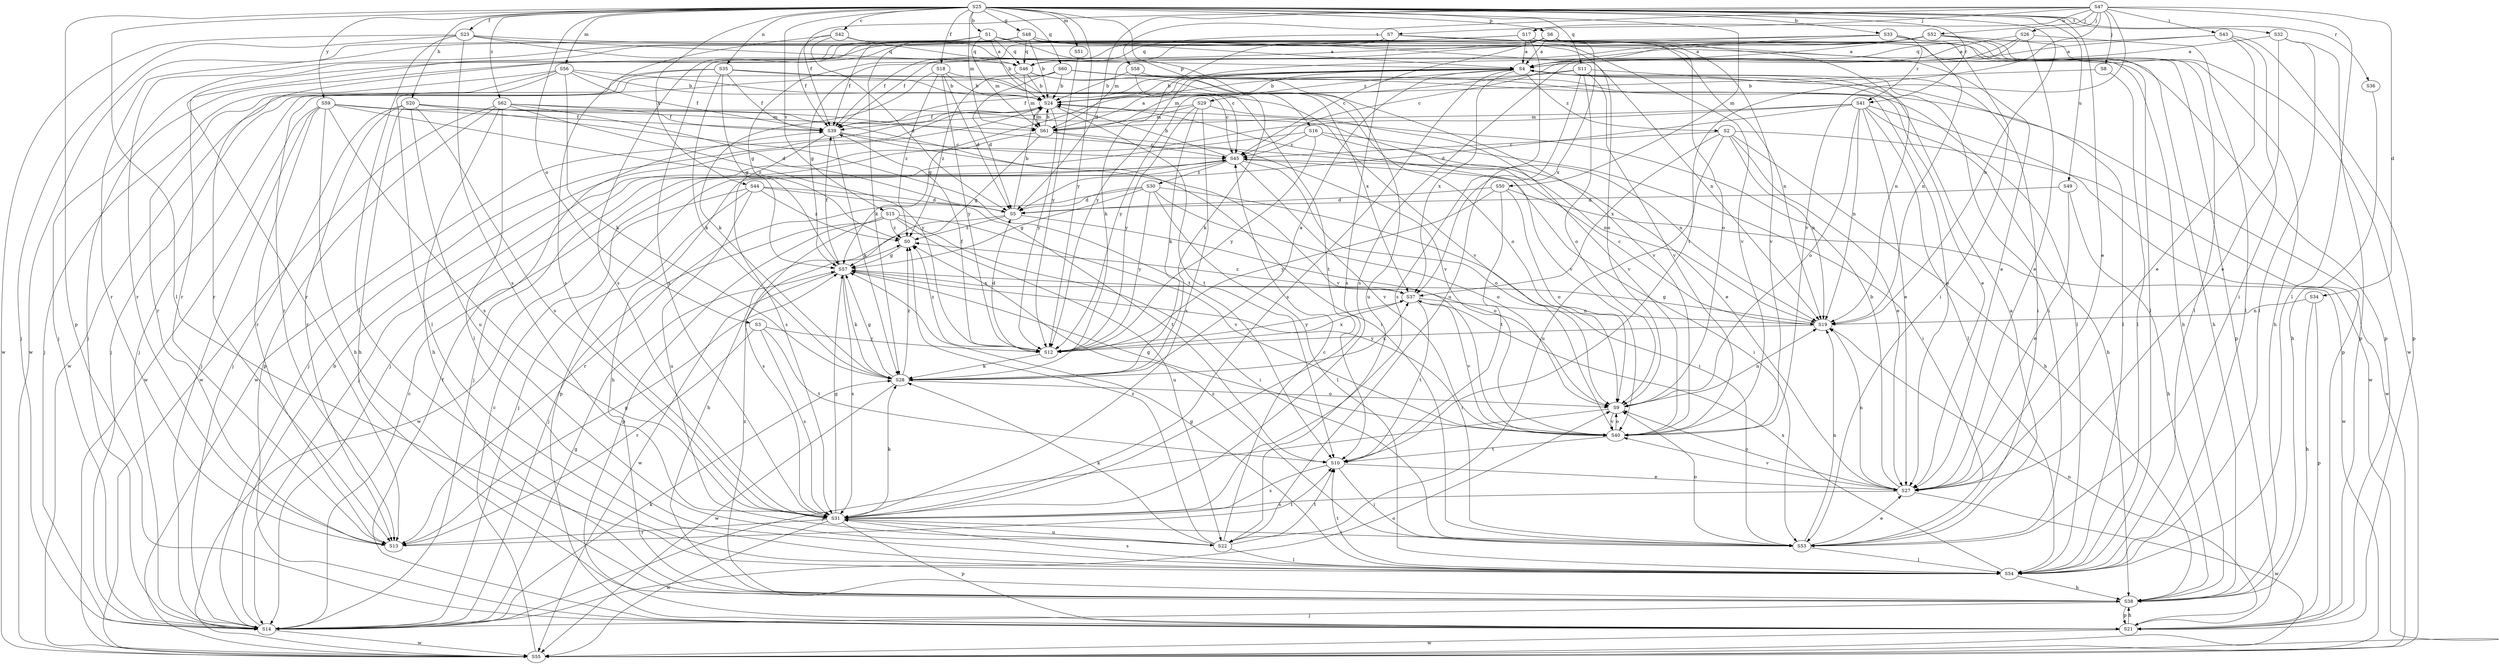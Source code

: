 strict digraph  {
S25;
S47;
S4;
S33;
S1;
S24;
S42;
S45;
S34;
S5;
S27;
S18;
S23;
S39;
S48;
S57;
S20;
S38;
S43;
S53;
S26;
S8;
S7;
S52;
S14;
S28;
S54;
S51;
S56;
S50;
S61;
S35;
S19;
S3;
S9;
S16;
S6;
S21;
S11;
S60;
S46;
S36;
S41;
S13;
S31;
S32;
S58;
S10;
S49;
S17;
S22;
S15;
S40;
S55;
S44;
S37;
S59;
S12;
S62;
S29;
S2;
S30;
S0;
S25 -> S33  [label=b];
S25 -> S1  [label=b];
S25 -> S42  [label=c];
S25 -> S27  [label=e];
S25 -> S18  [label=f];
S25 -> S23  [label=f];
S25 -> S48  [label=g];
S25 -> S20  [label=h];
S25 -> S54  [label=l];
S25 -> S51  [label=m];
S25 -> S56  [label=m];
S25 -> S50  [label=m];
S25 -> S61  [label=m];
S25 -> S35  [label=n];
S25 -> S19  [label=n];
S25 -> S3  [label=o];
S25 -> S16  [label=p];
S25 -> S6  [label=p];
S25 -> S21  [label=p];
S25 -> S11  [label=q];
S25 -> S60  [label=q];
S25 -> S36  [label=r];
S25 -> S41  [label=r];
S25 -> S32  [label=t];
S25 -> S49  [label=u];
S25 -> S15  [label=v];
S25 -> S44  [label=x];
S25 -> S59  [label=y];
S25 -> S12  [label=y];
S25 -> S62  [label=z];
S47 -> S34  [label=d];
S47 -> S5  [label=d];
S47 -> S39  [label=f];
S47 -> S43  [label=i];
S47 -> S26  [label=j];
S47 -> S8  [label=j];
S47 -> S7  [label=j];
S47 -> S52  [label=j];
S47 -> S54  [label=l];
S47 -> S58  [label=t];
S47 -> S10  [label=t];
S47 -> S17  [label=u];
S47 -> S40  [label=v];
S4 -> S24  [label=b];
S4 -> S27  [label=e];
S4 -> S39  [label=f];
S4 -> S57  [label=g];
S4 -> S53  [label=i];
S4 -> S54  [label=l];
S4 -> S61  [label=m];
S4 -> S31  [label=s];
S4 -> S37  [label=x];
S4 -> S29  [label=z];
S4 -> S2  [label=z];
S33 -> S4  [label=a];
S33 -> S57  [label=g];
S33 -> S53  [label=i];
S33 -> S21  [label=p];
S33 -> S41  [label=r];
S33 -> S13  [label=r];
S1 -> S24  [label=b];
S1 -> S27  [label=e];
S1 -> S61  [label=m];
S1 -> S9  [label=o];
S1 -> S46  [label=q];
S1 -> S13  [label=r];
S1 -> S31  [label=s];
S1 -> S22  [label=u];
S1 -> S55  [label=w];
S24 -> S39  [label=f];
S24 -> S14  [label=j];
S24 -> S61  [label=m];
S24 -> S10  [label=t];
S24 -> S40  [label=v];
S24 -> S55  [label=w];
S24 -> S12  [label=y];
S42 -> S4  [label=a];
S42 -> S5  [label=d];
S42 -> S39  [label=f];
S42 -> S46  [label=q];
S42 -> S31  [label=s];
S45 -> S24  [label=b];
S45 -> S38  [label=h];
S45 -> S53  [label=i];
S45 -> S9  [label=o];
S45 -> S21  [label=p];
S45 -> S40  [label=v];
S45 -> S30  [label=z];
S34 -> S38  [label=h];
S34 -> S19  [label=n];
S34 -> S21  [label=p];
S5 -> S24  [label=b];
S5 -> S38  [label=h];
S5 -> S9  [label=o];
S5 -> S0  [label=z];
S27 -> S24  [label=b];
S27 -> S19  [label=n];
S27 -> S9  [label=o];
S27 -> S31  [label=s];
S27 -> S40  [label=v];
S27 -> S55  [label=w];
S18 -> S24  [label=b];
S18 -> S45  [label=c];
S18 -> S5  [label=d];
S18 -> S28  [label=k];
S18 -> S12  [label=y];
S18 -> S0  [label=z];
S23 -> S45  [label=c];
S23 -> S14  [label=j];
S23 -> S54  [label=l];
S23 -> S19  [label=n];
S23 -> S46  [label=q];
S23 -> S31  [label=s];
S23 -> S55  [label=w];
S39 -> S45  [label=c];
S39 -> S28  [label=k];
S39 -> S31  [label=s];
S39 -> S40  [label=v];
S48 -> S4  [label=a];
S48 -> S24  [label=b];
S48 -> S39  [label=f];
S48 -> S38  [label=h];
S48 -> S28  [label=k];
S48 -> S19  [label=n];
S48 -> S46  [label=q];
S48 -> S13  [label=r];
S48 -> S31  [label=s];
S48 -> S40  [label=v];
S57 -> S39  [label=f];
S57 -> S53  [label=i];
S57 -> S28  [label=k];
S57 -> S31  [label=s];
S57 -> S55  [label=w];
S57 -> S37  [label=x];
S20 -> S38  [label=h];
S20 -> S14  [label=j];
S20 -> S61  [label=m];
S20 -> S13  [label=r];
S20 -> S31  [label=s];
S20 -> S10  [label=t];
S20 -> S22  [label=u];
S20 -> S40  [label=v];
S38 -> S14  [label=j];
S38 -> S21  [label=p];
S38 -> S0  [label=z];
S43 -> S4  [label=a];
S43 -> S27  [label=e];
S43 -> S53  [label=i];
S43 -> S21  [label=p];
S43 -> S46  [label=q];
S53 -> S4  [label=a];
S53 -> S27  [label=e];
S53 -> S54  [label=l];
S53 -> S19  [label=n];
S53 -> S9  [label=o];
S53 -> S0  [label=z];
S26 -> S4  [label=a];
S26 -> S45  [label=c];
S26 -> S27  [label=e];
S26 -> S54  [label=l];
S26 -> S31  [label=s];
S8 -> S24  [label=b];
S8 -> S54  [label=l];
S7 -> S39  [label=f];
S7 -> S57  [label=g];
S7 -> S54  [label=l];
S7 -> S19  [label=n];
S7 -> S46  [label=q];
S7 -> S13  [label=r];
S7 -> S31  [label=s];
S7 -> S40  [label=v];
S52 -> S4  [label=a];
S52 -> S38  [label=h];
S52 -> S14  [label=j];
S52 -> S54  [label=l];
S52 -> S61  [label=m];
S52 -> S55  [label=w];
S52 -> S12  [label=y];
S14 -> S24  [label=b];
S14 -> S45  [label=c];
S14 -> S57  [label=g];
S14 -> S28  [label=k];
S14 -> S9  [label=o];
S14 -> S55  [label=w];
S28 -> S4  [label=a];
S28 -> S57  [label=g];
S28 -> S9  [label=o];
S28 -> S55  [label=w];
S28 -> S37  [label=x];
S28 -> S0  [label=z];
S54 -> S57  [label=g];
S54 -> S38  [label=h];
S54 -> S31  [label=s];
S54 -> S10  [label=t];
S54 -> S37  [label=x];
S51 -> S12  [label=y];
S56 -> S24  [label=b];
S56 -> S39  [label=f];
S56 -> S14  [label=j];
S56 -> S28  [label=k];
S56 -> S54  [label=l];
S56 -> S13  [label=r];
S56 -> S40  [label=v];
S50 -> S5  [label=d];
S50 -> S9  [label=o];
S50 -> S10  [label=t];
S50 -> S55  [label=w];
S50 -> S12  [label=y];
S61 -> S4  [label=a];
S61 -> S24  [label=b];
S61 -> S45  [label=c];
S61 -> S57  [label=g];
S61 -> S14  [label=j];
S61 -> S19  [label=n];
S35 -> S24  [label=b];
S35 -> S39  [label=f];
S35 -> S57  [label=g];
S35 -> S14  [label=j];
S35 -> S28  [label=k];
S35 -> S10  [label=t];
S35 -> S55  [label=w];
S19 -> S45  [label=c];
S19 -> S57  [label=g];
S19 -> S12  [label=y];
S3 -> S13  [label=r];
S3 -> S31  [label=s];
S3 -> S10  [label=t];
S3 -> S12  [label=y];
S9 -> S14  [label=j];
S9 -> S19  [label=n];
S9 -> S40  [label=v];
S16 -> S45  [label=c];
S16 -> S53  [label=i];
S16 -> S14  [label=j];
S16 -> S19  [label=n];
S16 -> S12  [label=y];
S6 -> S4  [label=a];
S6 -> S45  [label=c];
S6 -> S39  [label=f];
S6 -> S38  [label=h];
S6 -> S28  [label=k];
S6 -> S19  [label=n];
S6 -> S37  [label=x];
S21 -> S39  [label=f];
S21 -> S38  [label=h];
S21 -> S19  [label=n];
S21 -> S55  [label=w];
S11 -> S24  [label=b];
S11 -> S53  [label=i];
S11 -> S9  [label=o];
S11 -> S31  [label=s];
S11 -> S40  [label=v];
S11 -> S12  [label=y];
S60 -> S24  [label=b];
S60 -> S5  [label=d];
S60 -> S27  [label=e];
S60 -> S54  [label=l];
S60 -> S13  [label=r];
S60 -> S40  [label=v];
S60 -> S0  [label=z];
S46 -> S24  [label=b];
S46 -> S14  [label=j];
S46 -> S61  [label=m];
S46 -> S9  [label=o];
S46 -> S37  [label=x];
S36 -> S38  [label=h];
S41 -> S5  [label=d];
S41 -> S27  [label=e];
S41 -> S38  [label=h];
S41 -> S14  [label=j];
S41 -> S54  [label=l];
S41 -> S61  [label=m];
S41 -> S19  [label=n];
S41 -> S9  [label=o];
S41 -> S55  [label=w];
S13 -> S57  [label=g];
S13 -> S10  [label=t];
S31 -> S57  [label=g];
S31 -> S53  [label=i];
S31 -> S28  [label=k];
S31 -> S21  [label=p];
S31 -> S13  [label=r];
S31 -> S22  [label=u];
S31 -> S55  [label=w];
S32 -> S4  [label=a];
S32 -> S27  [label=e];
S32 -> S54  [label=l];
S32 -> S21  [label=p];
S58 -> S24  [label=b];
S58 -> S28  [label=k];
S58 -> S21  [label=p];
S10 -> S27  [label=e];
S10 -> S53  [label=i];
S10 -> S31  [label=s];
S49 -> S5  [label=d];
S49 -> S27  [label=e];
S49 -> S38  [label=h];
S17 -> S4  [label=a];
S17 -> S14  [label=j];
S17 -> S9  [label=o];
S17 -> S21  [label=p];
S17 -> S13  [label=r];
S17 -> S22  [label=u];
S22 -> S45  [label=c];
S22 -> S28  [label=k];
S22 -> S54  [label=l];
S22 -> S10  [label=t];
S22 -> S0  [label=z];
S15 -> S53  [label=i];
S15 -> S14  [label=j];
S15 -> S21  [label=p];
S15 -> S31  [label=s];
S15 -> S22  [label=u];
S15 -> S40  [label=v];
S15 -> S0  [label=z];
S40 -> S57  [label=g];
S40 -> S9  [label=o];
S40 -> S10  [label=t];
S55 -> S45  [label=c];
S44 -> S5  [label=d];
S44 -> S14  [label=j];
S44 -> S10  [label=t];
S44 -> S22  [label=u];
S44 -> S55  [label=w];
S44 -> S0  [label=z];
S37 -> S19  [label=n];
S37 -> S10  [label=t];
S37 -> S40  [label=v];
S37 -> S12  [label=y];
S37 -> S0  [label=z];
S59 -> S39  [label=f];
S59 -> S38  [label=h];
S59 -> S53  [label=i];
S59 -> S14  [label=j];
S59 -> S13  [label=r];
S59 -> S31  [label=s];
S59 -> S55  [label=w];
S59 -> S0  [label=z];
S12 -> S5  [label=d];
S12 -> S39  [label=f];
S12 -> S28  [label=k];
S12 -> S37  [label=x];
S12 -> S0  [label=z];
S62 -> S5  [label=d];
S62 -> S27  [label=e];
S62 -> S39  [label=f];
S62 -> S38  [label=h];
S62 -> S54  [label=l];
S62 -> S21  [label=p];
S62 -> S55  [label=w];
S62 -> S12  [label=y];
S29 -> S39  [label=f];
S29 -> S28  [label=k];
S29 -> S61  [label=m];
S29 -> S31  [label=s];
S29 -> S40  [label=v];
S29 -> S12  [label=y];
S2 -> S45  [label=c];
S2 -> S27  [label=e];
S2 -> S38  [label=h];
S2 -> S19  [label=n];
S2 -> S22  [label=u];
S2 -> S55  [label=w];
S2 -> S37  [label=x];
S30 -> S5  [label=d];
S30 -> S57  [label=g];
S30 -> S53  [label=i];
S30 -> S54  [label=l];
S30 -> S9  [label=o];
S30 -> S13  [label=r];
S30 -> S12  [label=y];
S0 -> S57  [label=g];
}
